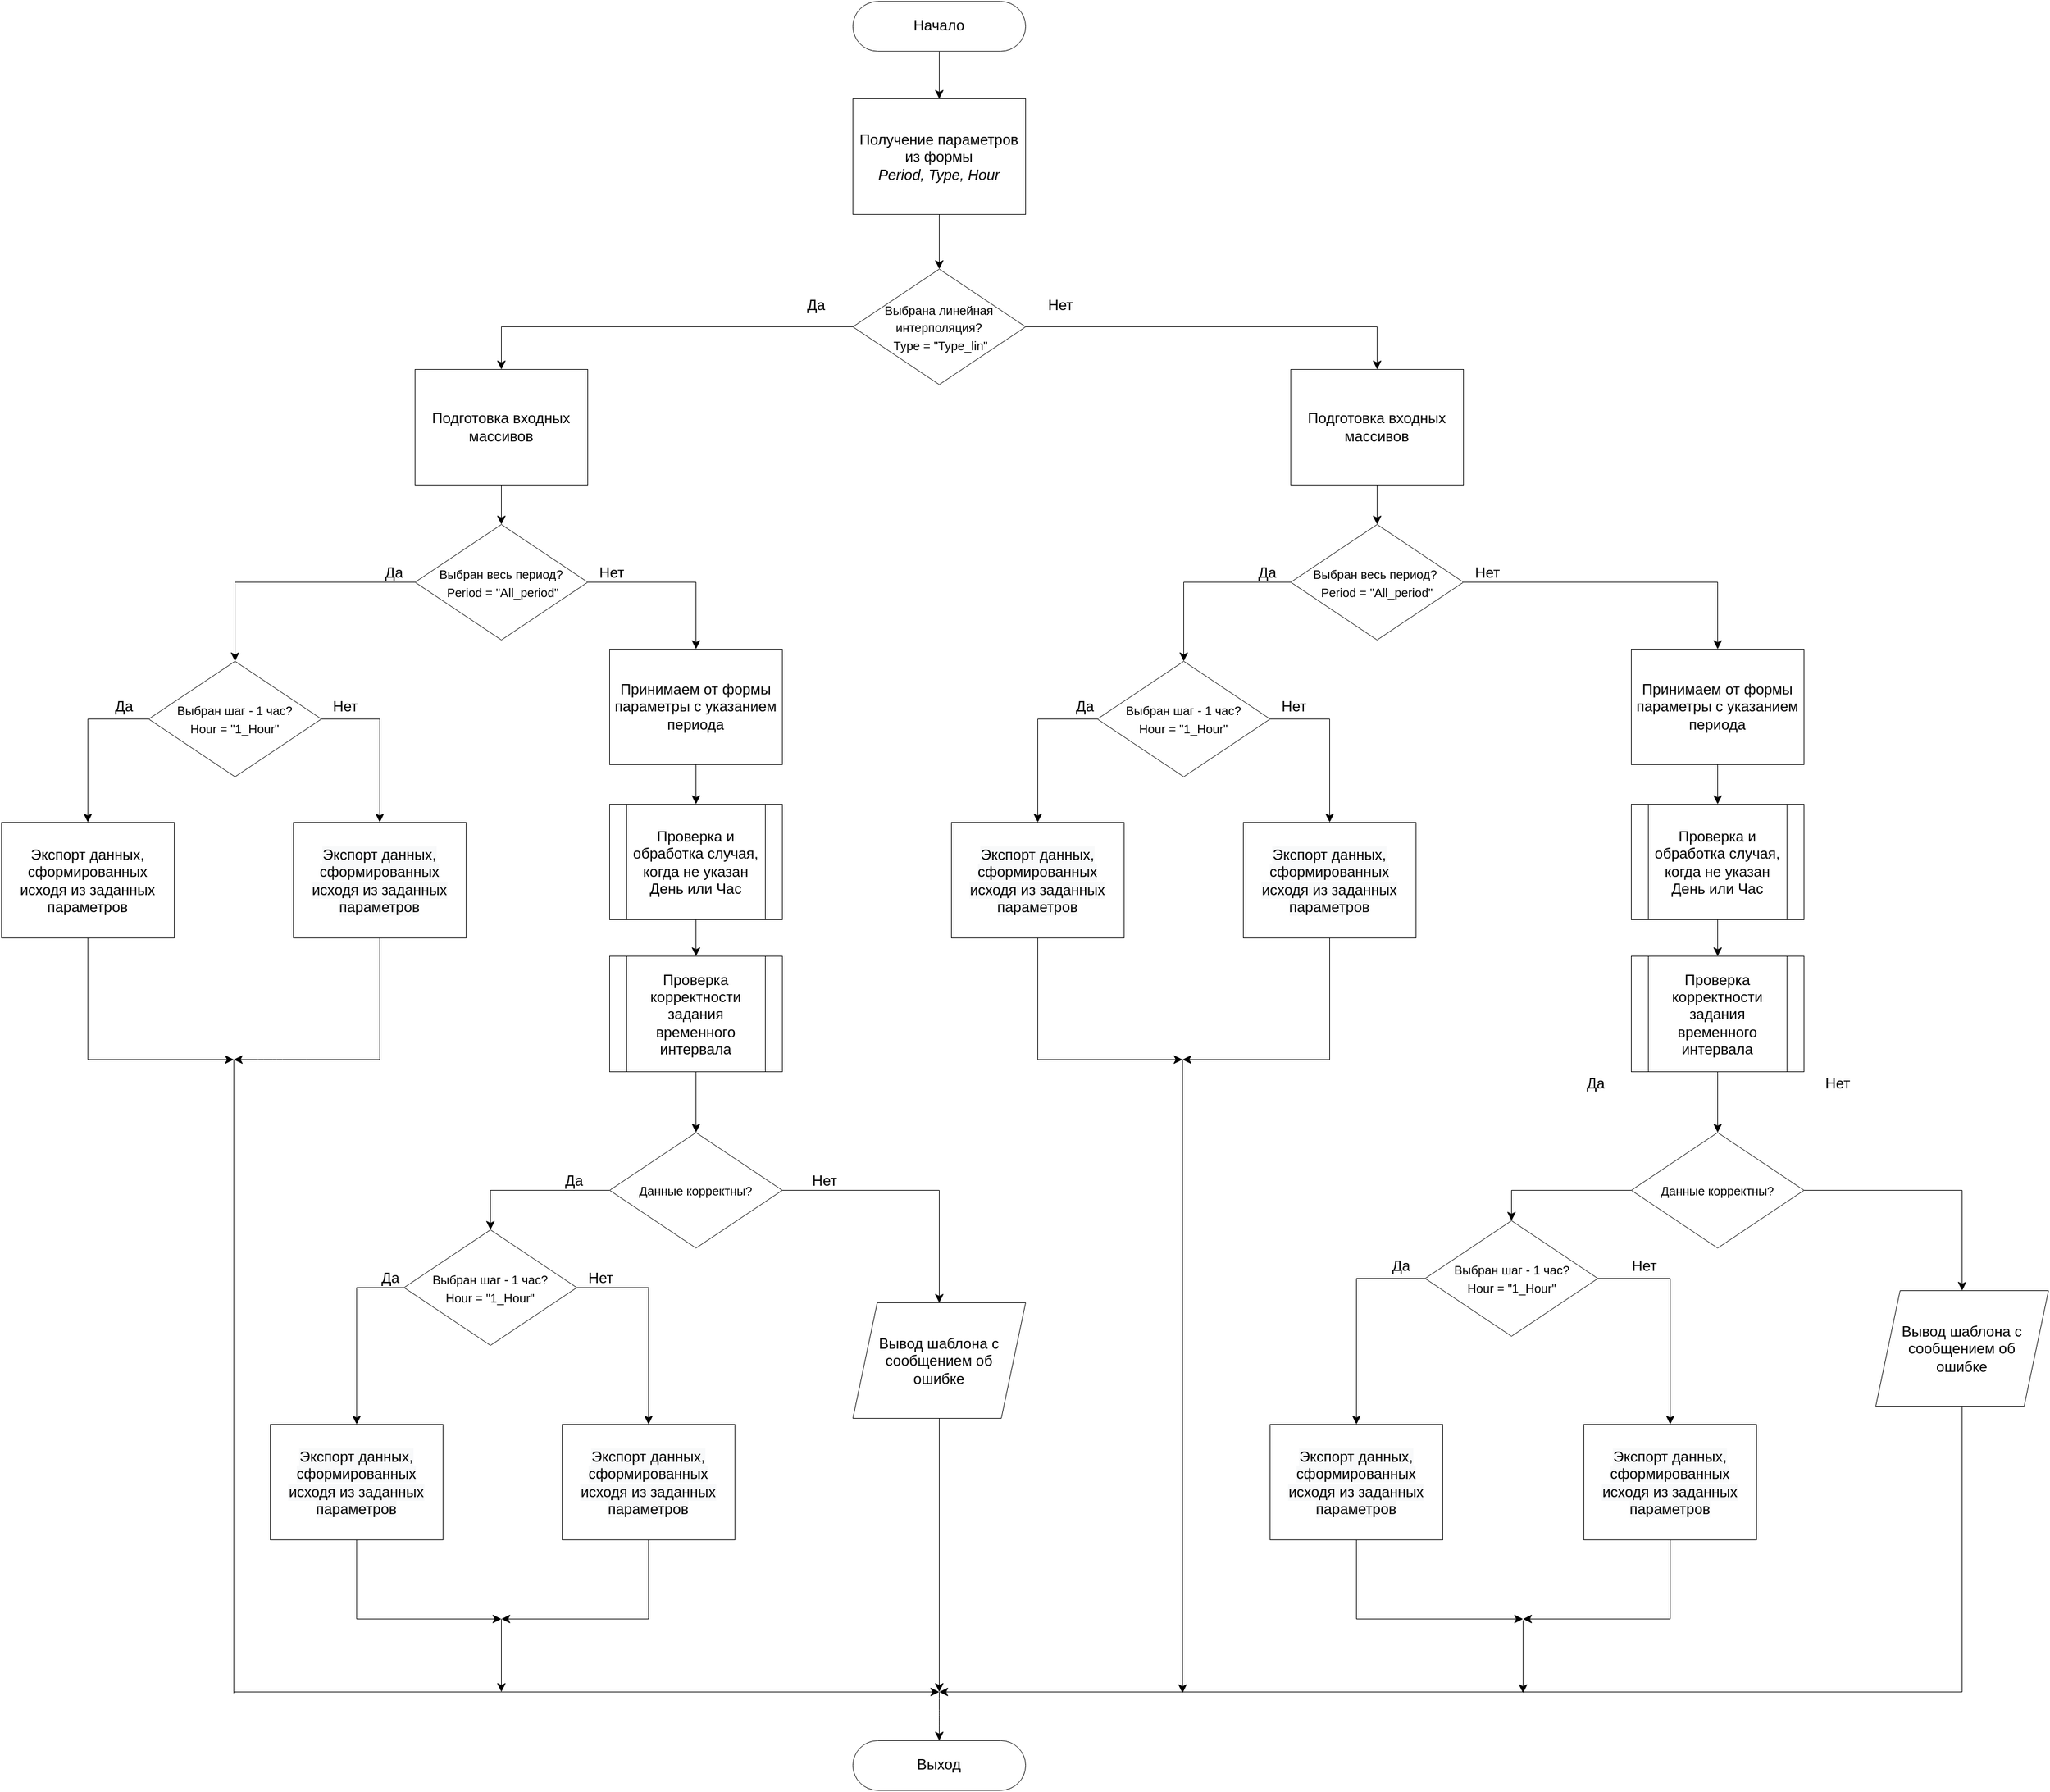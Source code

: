 <mxfile version="14.7.10" type="github">
  <diagram id="c0nvDh5sYAMC8LaI1VMU" name="Page-1">
    <mxGraphModel dx="1865" dy="1716" grid="1" gridSize="10" guides="1" tooltips="1" connect="1" arrows="1" fold="1" page="1" pageScale="1" pageWidth="827" pageHeight="1169" math="0" shadow="0">
      <root>
        <mxCell id="0" />
        <mxCell id="1" parent="0" />
        <mxCell id="OlVB1A8E8Q_b--ozMuMu-2" value="Начало" style="rounded=1;whiteSpace=wrap;html=1;arcSize=50;strokeWidth=0.5;" parent="1" vertex="1">
          <mxGeometry x="349" y="-80" width="142" height="40.87" as="geometry" />
        </mxCell>
        <mxCell id="OlVB1A8E8Q_b--ozMuMu-3" value="Получение параметров из формы&lt;br&gt;&lt;i&gt;Period, Type, Hour&lt;/i&gt;" style="rounded=0;whiteSpace=wrap;html=1;strokeWidth=0.5;" parent="1" vertex="1">
          <mxGeometry x="349" width="142" height="95" as="geometry" />
        </mxCell>
        <mxCell id="P7hi3-GjARlAsn2LffGV-1" style="edgeStyle=orthogonalEdgeStyle;rounded=0;orthogonalLoop=1;jettySize=auto;html=1;exitX=0;exitY=0.5;exitDx=0;exitDy=0;entryX=0.5;entryY=0;entryDx=0;entryDy=0;strokeWidth=0.5;" parent="1" source="OlVB1A8E8Q_b--ozMuMu-4" target="OlVB1A8E8Q_b--ozMuMu-127" edge="1">
          <mxGeometry relative="1" as="geometry" />
        </mxCell>
        <mxCell id="P7hi3-GjARlAsn2LffGV-2" style="edgeStyle=orthogonalEdgeStyle;rounded=0;orthogonalLoop=1;jettySize=auto;html=1;exitX=1;exitY=0.5;exitDx=0;exitDy=0;entryX=0.5;entryY=0;entryDx=0;entryDy=0;strokeWidth=0.5;" parent="1" source="OlVB1A8E8Q_b--ozMuMu-4" target="OlVB1A8E8Q_b--ozMuMu-126" edge="1">
          <mxGeometry relative="1" as="geometry" />
        </mxCell>
        <mxCell id="OlVB1A8E8Q_b--ozMuMu-4" value="&lt;font style=&quot;font-size: 10px&quot;&gt;Выбрана линейная &lt;br&gt;интерполяция?&lt;br&gt;&amp;nbsp;Type = &quot;Type_lin&quot;&lt;/font&gt;" style="rhombus;whiteSpace=wrap;html=1;strokeWidth=0.5;" parent="1" vertex="1">
          <mxGeometry x="349" y="140" width="142" height="95" as="geometry" />
        </mxCell>
        <mxCell id="P7hi3-GjARlAsn2LffGV-10" style="edgeStyle=orthogonalEdgeStyle;rounded=0;orthogonalLoop=1;jettySize=auto;html=1;exitX=0;exitY=0.5;exitDx=0;exitDy=0;entryX=0.5;entryY=0;entryDx=0;entryDy=0;strokeWidth=0.5;" parent="1" source="OlVB1A8E8Q_b--ozMuMu-6" target="OlVB1A8E8Q_b--ozMuMu-9" edge="1">
          <mxGeometry relative="1" as="geometry" />
        </mxCell>
        <mxCell id="P7hi3-GjARlAsn2LffGV-11" style="edgeStyle=orthogonalEdgeStyle;rounded=0;orthogonalLoop=1;jettySize=auto;html=1;exitX=1;exitY=0.5;exitDx=0;exitDy=0;entryX=0.5;entryY=0;entryDx=0;entryDy=0;strokeWidth=0.5;" parent="1" source="OlVB1A8E8Q_b--ozMuMu-6" target="OlVB1A8E8Q_b--ozMuMu-84" edge="1">
          <mxGeometry relative="1" as="geometry" />
        </mxCell>
        <mxCell id="OlVB1A8E8Q_b--ozMuMu-6" value="&lt;font style=&quot;font-size: 10px&quot;&gt;Выбран весь период?&amp;nbsp;&lt;br&gt;Period = &quot;All_period&quot;&lt;/font&gt;" style="rhombus;whiteSpace=wrap;html=1;strokeWidth=0.5;" parent="1" vertex="1">
          <mxGeometry x="709" y="350" width="142" height="95" as="geometry" />
        </mxCell>
        <mxCell id="P7hi3-GjARlAsn2LffGV-3" style="edgeStyle=orthogonalEdgeStyle;rounded=0;orthogonalLoop=1;jettySize=auto;html=1;exitX=0;exitY=0.5;exitDx=0;exitDy=0;entryX=0.5;entryY=0;entryDx=0;entryDy=0;strokeWidth=0.5;" parent="1" source="OlVB1A8E8Q_b--ozMuMu-7" target="OlVB1A8E8Q_b--ozMuMu-8" edge="1">
          <mxGeometry relative="1" as="geometry" />
        </mxCell>
        <mxCell id="P7hi3-GjARlAsn2LffGV-4" style="edgeStyle=orthogonalEdgeStyle;rounded=0;orthogonalLoop=1;jettySize=auto;html=1;exitX=1;exitY=0.5;exitDx=0;exitDy=0;entryX=0.5;entryY=0;entryDx=0;entryDy=0;strokeWidth=0.5;" parent="1" source="OlVB1A8E8Q_b--ozMuMu-7" target="OlVB1A8E8Q_b--ozMuMu-82" edge="1">
          <mxGeometry relative="1" as="geometry" />
        </mxCell>
        <mxCell id="OlVB1A8E8Q_b--ozMuMu-7" value="&lt;font style=&quot;font-size: 10px&quot;&gt;Выбран весь период?&lt;br&gt;&amp;nbsp;Period = &quot;All_period&quot;&lt;/font&gt;" style="rhombus;whiteSpace=wrap;html=1;strokeWidth=0.5;" parent="1" vertex="1">
          <mxGeometry x="-11" y="350" width="142" height="95" as="geometry" />
        </mxCell>
        <mxCell id="P7hi3-GjARlAsn2LffGV-6" style="edgeStyle=orthogonalEdgeStyle;rounded=0;orthogonalLoop=1;jettySize=auto;html=1;exitX=0;exitY=0.5;exitDx=0;exitDy=0;entryX=0.5;entryY=0;entryDx=0;entryDy=0;strokeWidth=0.5;" parent="1" source="OlVB1A8E8Q_b--ozMuMu-8" target="OlVB1A8E8Q_b--ozMuMu-76" edge="1">
          <mxGeometry relative="1" as="geometry" />
        </mxCell>
        <mxCell id="P7hi3-GjARlAsn2LffGV-7" style="edgeStyle=orthogonalEdgeStyle;rounded=0;orthogonalLoop=1;jettySize=auto;html=1;exitX=1;exitY=0.5;exitDx=0;exitDy=0;entryX=0.5;entryY=0;entryDx=0;entryDy=0;strokeWidth=0.5;" parent="1" source="OlVB1A8E8Q_b--ozMuMu-8" target="OlVB1A8E8Q_b--ozMuMu-75" edge="1">
          <mxGeometry relative="1" as="geometry" />
        </mxCell>
        <mxCell id="OlVB1A8E8Q_b--ozMuMu-8" value="&lt;font style=&quot;font-size: 10px&quot;&gt;Выбран шаг - 1 час?&lt;br&gt;Hour = &quot;1_Hour&quot;&lt;/font&gt;" style="rhombus;whiteSpace=wrap;html=1;strokeWidth=0.5;" parent="1" vertex="1">
          <mxGeometry x="-230" y="462.5" width="142" height="95" as="geometry" />
        </mxCell>
        <mxCell id="P7hi3-GjARlAsn2LffGV-16" style="edgeStyle=orthogonalEdgeStyle;rounded=0;orthogonalLoop=1;jettySize=auto;html=1;exitX=0;exitY=0.5;exitDx=0;exitDy=0;entryX=0.5;entryY=0;entryDx=0;entryDy=0;strokeWidth=0.5;" parent="1" source="OlVB1A8E8Q_b--ozMuMu-9" target="OlVB1A8E8Q_b--ozMuMu-77" edge="1">
          <mxGeometry relative="1" as="geometry" />
        </mxCell>
        <mxCell id="P7hi3-GjARlAsn2LffGV-17" style="edgeStyle=orthogonalEdgeStyle;rounded=0;orthogonalLoop=1;jettySize=auto;html=1;exitX=1;exitY=0.5;exitDx=0;exitDy=0;entryX=0.5;entryY=0;entryDx=0;entryDy=0;strokeWidth=0.5;" parent="1" source="OlVB1A8E8Q_b--ozMuMu-9" target="OlVB1A8E8Q_b--ozMuMu-80" edge="1">
          <mxGeometry relative="1" as="geometry" />
        </mxCell>
        <mxCell id="OlVB1A8E8Q_b--ozMuMu-9" value="&lt;font style=&quot;font-size: 10px&quot;&gt;Выбран шаг - 1 час?&lt;br&gt;Hour = &quot;1_Hour&quot;&lt;/font&gt;" style="rhombus;whiteSpace=wrap;html=1;strokeWidth=0.5;" parent="1" vertex="1">
          <mxGeometry x="550" y="462.5" width="142" height="95" as="geometry" />
        </mxCell>
        <mxCell id="P7hi3-GjARlAsn2LffGV-33" style="edgeStyle=orthogonalEdgeStyle;rounded=0;orthogonalLoop=1;jettySize=auto;html=1;exitX=0;exitY=0.5;exitDx=0;exitDy=0;entryX=0.5;entryY=0;entryDx=0;entryDy=0;strokeWidth=0.5;" parent="1" source="OlVB1A8E8Q_b--ozMuMu-10" target="OlVB1A8E8Q_b--ozMuMu-79" edge="1">
          <mxGeometry relative="1" as="geometry" />
        </mxCell>
        <mxCell id="P7hi3-GjARlAsn2LffGV-34" style="edgeStyle=orthogonalEdgeStyle;rounded=0;orthogonalLoop=1;jettySize=auto;html=1;exitX=1;exitY=0.5;exitDx=0;exitDy=0;entryX=0.5;entryY=0;entryDx=0;entryDy=0;strokeWidth=0.5;" parent="1" source="OlVB1A8E8Q_b--ozMuMu-10" target="OlVB1A8E8Q_b--ozMuMu-81" edge="1">
          <mxGeometry relative="1" as="geometry" />
        </mxCell>
        <mxCell id="OlVB1A8E8Q_b--ozMuMu-10" value="&lt;font style=&quot;font-size: 10px&quot;&gt;Выбран шаг - 1 час?&lt;br&gt;Hour = &quot;1_Hour&quot;&lt;/font&gt;" style="rhombus;whiteSpace=wrap;html=1;strokeWidth=0.5;" parent="1" vertex="1">
          <mxGeometry x="819.5" y="922.5" width="142" height="95" as="geometry" />
        </mxCell>
        <mxCell id="P7hi3-GjARlAsn2LffGV-31" style="edgeStyle=orthogonalEdgeStyle;rounded=0;orthogonalLoop=1;jettySize=auto;html=1;exitX=1;exitY=0.5;exitDx=0;exitDy=0;entryX=0.5;entryY=0;entryDx=0;entryDy=0;strokeWidth=0.5;" parent="1" source="OlVB1A8E8Q_b--ozMuMu-11" target="OlVB1A8E8Q_b--ozMuMu-78" edge="1">
          <mxGeometry relative="1" as="geometry" />
        </mxCell>
        <mxCell id="OlVB1A8E8Q_b--ozMuMu-11" value="&lt;font style=&quot;font-size: 10px&quot;&gt;Выбран шаг - 1 час?&lt;br&gt;Hour = &quot;1_Hour&quot;&lt;/font&gt;" style="rhombus;whiteSpace=wrap;html=1;strokeWidth=0.5;" parent="1" vertex="1">
          <mxGeometry x="-20" y="930" width="142" height="95" as="geometry" />
        </mxCell>
        <mxCell id="OlVB1A8E8Q_b--ozMuMu-32" value="" style="endArrow=classic;html=1;exitX=0.5;exitY=1;exitDx=0;exitDy=0;entryX=0.5;entryY=0;entryDx=0;entryDy=0;strokeWidth=0.5;" parent="1" source="OlVB1A8E8Q_b--ozMuMu-2" target="OlVB1A8E8Q_b--ozMuMu-3" edge="1">
          <mxGeometry width="50" height="50" relative="1" as="geometry">
            <mxPoint x="480" y="190" as="sourcePoint" />
            <mxPoint x="530" y="140" as="targetPoint" />
          </mxGeometry>
        </mxCell>
        <mxCell id="OlVB1A8E8Q_b--ozMuMu-33" value="" style="endArrow=classic;html=1;entryX=0.5;entryY=0;entryDx=0;entryDy=0;exitX=0.5;exitY=1;exitDx=0;exitDy=0;strokeWidth=0.5;" parent="1" source="OlVB1A8E8Q_b--ozMuMu-3" target="OlVB1A8E8Q_b--ozMuMu-4" edge="1">
          <mxGeometry width="50" height="50" relative="1" as="geometry">
            <mxPoint x="420" y="140" as="sourcePoint" />
            <mxPoint x="530" y="140" as="targetPoint" />
          </mxGeometry>
        </mxCell>
        <mxCell id="OlVB1A8E8Q_b--ozMuMu-35" value="Да&lt;span style=&quot;color: rgba(0 , 0 , 0 , 0) ; font-family: monospace ; font-size: 0px&quot;&gt;%3CmxGraphModel%3E%3Croot%3E%3CmxCell%20id%3D%220%22%2F%3E%3CmxCell%20id%3D%221%22%20parent%3D%220%22%2F%3E%3CmxCell%20id%3D%222%22%20value%3D%22%22%20style%3D%22endArrow%3Dclassic%3Bhtml%3D1%3BentryX%3D0.5%3BentryY%3D0%3BentryDx%3D0%3BentryDy%3D0%3B%22%20edge%3D%221%22%20parent%3D%221%22%3E%3CmxGeometry%20width%3D%2250%22%20height%3D%2250%22%20relative%3D%221%22%20as%3D%22geometry%22%3E%3CmxPoint%20x%3D%22-40%22%20y%3D%22280%22%20as%3D%22sourcePoint%22%2F%3E%3CmxPoint%20x%3D%22-40%22%20y%3D%22360%22%20as%3D%22targetPoint%22%2F%3E%3C%2FmxGeometry%3E%3C%2FmxCell%3E%3C%2Froot%3E%3C%2FmxGraphModel%3E&lt;/span&gt;&lt;span style=&quot;color: rgba(0 , 0 , 0 , 0) ; font-family: monospace ; font-size: 0px&quot;&gt;%3CmxGraphModel%3E%3Croot%3E%3CmxCell%20id%3D%220%22%2F%3E%3CmxCell%20id%3D%221%22%20parent%3D%220%22%2F%3E%3CmxCell%20id%3D%222%22%20value%3D%22%22%20style%3D%22endArrow%3Dclassic%3Bhtml%3D1%3BentryX%3D0.5%3BentryY%3D0%3BentryDx%3D0%3BentryDy%3D0%3B%22%20edge%3D%221%22%20parent%3D%221%22%3E%3CmxGeometry%20width%3D%2250%22%20height%3D%2250%22%20relative%3D%221%22%20as%3D%22geometry%22%3E%3CmxPoint%20x%3D%22-40%22%20y%3D%22280%22%20as%3D%22sourcePoint%22%2F%3E%3CmxPoint%20x%3D%22-40%22%20y%3D%22360%22%20as%3D%22targetPoint%22%2F%3E%3C%2FmxGeometry%3E%3C%2FmxCell%3E%3C%2Froot%3E%3C%2FmxGraphModel%3E&lt;/span&gt;" style="text;html=1;strokeColor=none;fillColor=none;align=center;verticalAlign=middle;whiteSpace=wrap;rounded=0;strokeWidth=0.5;" parent="1" vertex="1">
          <mxGeometry x="299" y="160" width="40" height="20" as="geometry" />
        </mxCell>
        <mxCell id="OlVB1A8E8Q_b--ozMuMu-36" value="Да&lt;span style=&quot;color: rgba(0 , 0 , 0 , 0) ; font-family: monospace ; font-size: 0px&quot;&gt;%3CmxGraphModel%3E%3Croot%3E%3CmxCell%20id%3D%220%22%2F%3E%3CmxCell%20id%3D%221%22%20parent%3D%220%22%2F%3E%3CmxCell%20id%3D%222%22%20value%3D%22%22%20style%3D%22endArrow%3Dclassic%3Bhtml%3D1%3BentryX%3D0.5%3BentryY%3D0%3BentryDx%3D0%3BentryDy%3D0%3B%22%20edge%3D%221%22%20parent%3D%221%22%3E%3CmxGeometry%20width%3D%2250%22%20height%3D%2250%22%20relative%3D%221%22%20as%3D%22geometry%22%3E%3CmxPoint%20x%3D%22-40%22%20y%3D%22280%22%20as%3D%22sourcePoint%22%2F%3E%3CmxPoint%20x%3D%22-40%22%20y%3D%22360%22%20as%3D%22targetPoint%22%2F%3E%3C%2FmxGeometry%3E%3C%2FmxCell%3E%3C%2Froot%3E%3C%2FmxGraphModel%3E&lt;/span&gt;&lt;span style=&quot;color: rgba(0 , 0 , 0 , 0) ; font-family: monospace ; font-size: 0px&quot;&gt;%3CmxGraphModel%3E%3Croot%3E%3CmxCell%20id%3D%220%22%2F%3E%3CmxCell%20id%3D%221%22%20parent%3D%220%22%2F%3E%3CmxCell%20id%3D%222%22%20value%3D%22%22%20style%3D%22endArrow%3Dclassic%3Bhtml%3D1%3BentryX%3D0.5%3BentryY%3D0%3BentryDx%3D0%3BentryDy%3D0%3B%22%20edge%3D%221%22%20parent%3D%221%22%3E%3CmxGeometry%20width%3D%2250%22%20height%3D%2250%22%20relative%3D%221%22%20as%3D%22geometry%22%3E%3CmxPoint%20x%3D%22-40%22%20y%3D%22280%22%20as%3D%22sourcePoint%22%2F%3E%3CmxPoint%20x%3D%22-40%22%20y%3D%22360%22%20as%3D%22targetPoint%22%2F%3E%3C%2FmxGeometry%3E%3C%2FmxCell%3E%3C%2Froot%3E%3C%2FmxGraphModel%3E&lt;/span&gt;" style="text;html=1;strokeColor=none;fillColor=none;align=center;verticalAlign=middle;whiteSpace=wrap;rounded=0;strokeWidth=0.5;" parent="1" vertex="1">
          <mxGeometry x="-270" y="490" width="40" height="20" as="geometry" />
        </mxCell>
        <mxCell id="OlVB1A8E8Q_b--ozMuMu-37" value="Да&lt;span style=&quot;color: rgba(0 , 0 , 0 , 0) ; font-family: monospace ; font-size: 0px&quot;&gt;%3CmxGraphModel%3E%3Croot%3E%3CmxCell%20id%3D%220%22%2F%3E%3CmxCell%20id%3D%221%22%20parent%3D%220%22%2F%3E%3CmxCell%20id%3D%222%22%20value%3D%22%22%20style%3D%22endArrow%3Dclassic%3Bhtml%3D1%3BentryX%3D0.5%3BentryY%3D0%3BentryDx%3D0%3BentryDy%3D0%3B%22%20edge%3D%221%22%20parent%3D%221%22%3E%3CmxGeometry%20width%3D%2250%22%20height%3D%2250%22%20relative%3D%221%22%20as%3D%22geometry%22%3E%3CmxPoint%20x%3D%22-40%22%20y%3D%22280%22%20as%3D%22sourcePoint%22%2F%3E%3CmxPoint%20x%3D%22-40%22%20y%3D%22360%22%20as%3D%22targetPoint%22%2F%3E%3C%2FmxGeometry%3E%3C%2FmxCell%3E%3C%2Froot%3E%3C%2FmxGraphModel%3E&lt;/span&gt;&lt;span style=&quot;color: rgba(0 , 0 , 0 , 0) ; font-family: monospace ; font-size: 0px&quot;&gt;%3CmxGraphModel%3E%3Croot%3E%3CmxCell%20id%3D%220%22%2F%3E%3CmxCell%20id%3D%221%22%20parent%3D%220%22%2F%3E%3CmxCell%20id%3D%222%22%20value%3D%22%22%20style%3D%22endArrow%3Dclassic%3Bhtml%3D1%3BentryX%3D0.5%3BentryY%3D0%3BentryDx%3D0%3BentryDy%3D0%3B%22%20edge%3D%221%22%20parent%3D%221%22%3E%3CmxGeometry%20width%3D%2250%22%20height%3D%2250%22%20relative%3D%221%22%20as%3D%22geometry%22%3E%3CmxPoint%20x%3D%22-40%22%20y%3D%22280%22%20as%3D%22sourcePoint%22%2F%3E%3CmxPoint%20x%3D%22-40%22%20y%3D%22360%22%20as%3D%22targetPoint%22%2F%3E%3C%2FmxGeometry%3E%3C%2FmxCell%3E%3C%2Froot%3E%3C%2FmxGraphModel%3E&lt;/span&gt;" style="text;html=1;strokeColor=none;fillColor=none;align=center;verticalAlign=middle;whiteSpace=wrap;rounded=0;strokeWidth=0.5;" parent="1" vertex="1">
          <mxGeometry x="-48" y="380" width="40" height="20" as="geometry" />
        </mxCell>
        <mxCell id="OlVB1A8E8Q_b--ozMuMu-38" value="Нет" style="text;html=1;strokeColor=none;fillColor=none;align=center;verticalAlign=middle;whiteSpace=wrap;rounded=0;strokeWidth=0.5;" parent="1" vertex="1">
          <mxGeometry x="979.5" y="950" width="40" height="20" as="geometry" />
        </mxCell>
        <mxCell id="OlVB1A8E8Q_b--ozMuMu-39" value="Нет" style="text;html=1;strokeColor=none;fillColor=none;align=center;verticalAlign=middle;whiteSpace=wrap;rounded=0;strokeWidth=0.5;" parent="1" vertex="1">
          <mxGeometry x="851" y="380" width="40" height="20" as="geometry" />
        </mxCell>
        <mxCell id="OlVB1A8E8Q_b--ozMuMu-40" value="Нет" style="text;html=1;strokeColor=none;fillColor=none;align=center;verticalAlign=middle;whiteSpace=wrap;rounded=0;strokeWidth=0.5;" parent="1" vertex="1">
          <mxGeometry x="500" y="160" width="40" height="20" as="geometry" />
        </mxCell>
        <mxCell id="OlVB1A8E8Q_b--ozMuMu-41" value="Да&lt;span style=&quot;color: rgba(0 , 0 , 0 , 0) ; font-family: monospace ; font-size: 0px&quot;&gt;%3CmxGraphModel%3E%3Croot%3E%3CmxCell%20id%3D%220%22%2F%3E%3CmxCell%20id%3D%221%22%20parent%3D%220%22%2F%3E%3CmxCell%20id%3D%222%22%20value%3D%22%22%20style%3D%22endArrow%3Dclassic%3Bhtml%3D1%3BentryX%3D0.5%3BentryY%3D0%3BentryDx%3D0%3BentryDy%3D0%3B%22%20edge%3D%221%22%20parent%3D%221%22%3E%3CmxGeometry%20width%3D%2250%22%20height%3D%2250%22%20relative%3D%221%22%20as%3D%22geometry%22%3E%3CmxPoint%20x%3D%22-40%22%20y%3D%22280%22%20as%3D%22sourcePoint%22%2F%3E%3CmxPoint%20x%3D%22-40%22%20y%3D%22360%22%20as%3D%22targetPoint%22%2F%3E%3C%2FmxGeometry%3E%3C%2FmxCell%3E%3C%2Froot%3E%3C%2FmxGraphModel%3E&lt;/span&gt;&lt;span style=&quot;color: rgba(0 , 0 , 0 , 0) ; font-family: monospace ; font-size: 0px&quot;&gt;%3CmxGraphModel%3E%3Croot%3E%3CmxCell%20id%3D%220%22%2F%3E%3CmxCell%20id%3D%221%22%20parent%3D%220%22%2F%3E%3CmxCell%20id%3D%222%22%20value%3D%22%22%20style%3D%22endArrow%3Dclassic%3Bhtml%3D1%3BentryX%3D0.5%3BentryY%3D0%3BentryDx%3D0%3BentryDy%3D0%3B%22%20edge%3D%221%22%20parent%3D%221%22%3E%3CmxGeometry%20width%3D%2250%22%20height%3D%2250%22%20relative%3D%221%22%20as%3D%22geometry%22%3E%3CmxPoint%20x%3D%22-40%22%20y%3D%22280%22%20as%3D%22sourcePoint%22%2F%3E%3CmxPoint%20x%3D%22-40%22%20y%3D%22360%22%20as%3D%22targetPoint%22%2F%3E%3C%2FmxGeometry%3E%3C%2FmxCell%3E%3C%2Froot%3E%3C%2FmxGraphModel%3E&lt;/span&gt;" style="text;html=1;strokeColor=none;fillColor=none;align=center;verticalAlign=middle;whiteSpace=wrap;rounded=0;strokeWidth=0.5;" parent="1" vertex="1">
          <mxGeometry x="520" y="490" width="40" height="20" as="geometry" />
        </mxCell>
        <mxCell id="P7hi3-GjARlAsn2LffGV-30" style="edgeStyle=orthogonalEdgeStyle;rounded=0;orthogonalLoop=1;jettySize=auto;html=1;exitX=0;exitY=0.5;exitDx=0;exitDy=0;entryX=0.5;entryY=0;entryDx=0;entryDy=0;strokeWidth=0.5;" parent="1" source="OlVB1A8E8Q_b--ozMuMu-11" target="OlVB1A8E8Q_b--ozMuMu-74" edge="1">
          <mxGeometry relative="1" as="geometry">
            <Array as="points">
              <mxPoint x="-59" y="977" />
            </Array>
          </mxGeometry>
        </mxCell>
        <mxCell id="OlVB1A8E8Q_b--ozMuMu-42" value="Да&lt;span style=&quot;color: rgba(0 , 0 , 0 , 0) ; font-family: monospace ; font-size: 0px&quot;&gt;%3CmxGraphModel%3E%3Croot%3E%3CmxCell%20id%3D%220%22%2F%3E%3CmxCell%20id%3D%221%22%20parent%3D%220%22%2F%3E%3CmxCell%20id%3D%222%22%20value%3D%22%22%20style%3D%22endArrow%3Dclassic%3Bhtml%3D1%3BentryX%3D0.5%3BentryY%3D0%3BentryDx%3D0%3BentryDy%3D0%3B%22%20edge%3D%221%22%20parent%3D%221%22%3E%3CmxGeometry%20width%3D%2250%22%20height%3D%2250%22%20relative%3D%221%22%20as%3D%22geometry%22%3E%3CmxPoint%20x%3D%22-40%22%20y%3D%22280%22%20as%3D%22sourcePoint%22%2F%3E%3CmxPoint%20x%3D%22-40%22%20y%3D%22360%22%20as%3D%22targetPoint%22%2F%3E%3C%2FmxGeometry%3E%3C%2FmxCell%3E%3C%2Froot%3E%3C%2FmxGraphModel%3E&lt;/span&gt;&lt;span style=&quot;color: rgba(0 , 0 , 0 , 0) ; font-family: monospace ; font-size: 0px&quot;&gt;%3CmxGraphModel%3E%3Croot%3E%3CmxCell%20id%3D%220%22%2F%3E%3CmxCell%20id%3D%221%22%20parent%3D%220%22%2F%3E%3CmxCell%20id%3D%222%22%20value%3D%22%22%20style%3D%22endArrow%3Dclassic%3Bhtml%3D1%3BentryX%3D0.5%3BentryY%3D0%3BentryDx%3D0%3BentryDy%3D0%3B%22%20edge%3D%221%22%20parent%3D%221%22%3E%3CmxGeometry%20width%3D%2250%22%20height%3D%2250%22%20relative%3D%221%22%20as%3D%22geometry%22%3E%3CmxPoint%20x%3D%22-40%22%20y%3D%22280%22%20as%3D%22sourcePoint%22%2F%3E%3CmxPoint%20x%3D%22-40%22%20y%3D%22360%22%20as%3D%22targetPoint%22%2F%3E%3C%2FmxGeometry%3E%3C%2FmxCell%3E%3C%2Froot%3E%3C%2FmxGraphModel%3E&lt;/span&gt;" style="text;html=1;strokeColor=none;fillColor=none;align=center;verticalAlign=middle;whiteSpace=wrap;rounded=0;strokeWidth=0.5;" parent="1" vertex="1">
          <mxGeometry x="-51" y="960" width="40" height="20" as="geometry" />
        </mxCell>
        <mxCell id="OlVB1A8E8Q_b--ozMuMu-43" value="Нет" style="text;html=1;strokeColor=none;fillColor=none;align=center;verticalAlign=middle;whiteSpace=wrap;rounded=0;strokeWidth=0.5;" parent="1" vertex="1">
          <mxGeometry x="122" y="960" width="40" height="20" as="geometry" />
        </mxCell>
        <mxCell id="OlVB1A8E8Q_b--ozMuMu-44" value="Нет" style="text;html=1;strokeColor=none;fillColor=none;align=center;verticalAlign=middle;whiteSpace=wrap;rounded=0;strokeWidth=0.5;" parent="1" vertex="1">
          <mxGeometry x="131" y="380" width="40" height="20" as="geometry" />
        </mxCell>
        <mxCell id="OlVB1A8E8Q_b--ozMuMu-45" value="Да&lt;span style=&quot;color: rgba(0 , 0 , 0 , 0) ; font-family: monospace ; font-size: 0px&quot;&gt;%3CmxGraphModel%3E%3Croot%3E%3CmxCell%20id%3D%220%22%2F%3E%3CmxCell%20id%3D%221%22%20parent%3D%220%22%2F%3E%3CmxCell%20id%3D%222%22%20value%3D%22%22%20style%3D%22endArrow%3Dclassic%3Bhtml%3D1%3BentryX%3D0.5%3BentryY%3D0%3BentryDx%3D0%3BentryDy%3D0%3B%22%20edge%3D%221%22%20parent%3D%221%22%3E%3CmxGeometry%20width%3D%2250%22%20height%3D%2250%22%20relative%3D%221%22%20as%3D%22geometry%22%3E%3CmxPoint%20x%3D%22-40%22%20y%3D%22280%22%20as%3D%22sourcePoint%22%2F%3E%3CmxPoint%20x%3D%22-40%22%20y%3D%22360%22%20as%3D%22targetPoint%22%2F%3E%3C%2FmxGeometry%3E%3C%2FmxCell%3E%3C%2Froot%3E%3C%2FmxGraphModel%3E&lt;/span&gt;&lt;span style=&quot;color: rgba(0 , 0 , 0 , 0) ; font-family: monospace ; font-size: 0px&quot;&gt;%3CmxGraphModel%3E%3Croot%3E%3CmxCell%20id%3D%220%22%2F%3E%3CmxCell%20id%3D%221%22%20parent%3D%220%22%2F%3E%3CmxCell%20id%3D%222%22%20value%3D%22%22%20style%3D%22endArrow%3Dclassic%3Bhtml%3D1%3BentryX%3D0.5%3BentryY%3D0%3BentryDx%3D0%3BentryDy%3D0%3B%22%20edge%3D%221%22%20parent%3D%221%22%3E%3CmxGeometry%20width%3D%2250%22%20height%3D%2250%22%20relative%3D%221%22%20as%3D%22geometry%22%3E%3CmxPoint%20x%3D%22-40%22%20y%3D%22280%22%20as%3D%22sourcePoint%22%2F%3E%3CmxPoint%20x%3D%22-40%22%20y%3D%22360%22%20as%3D%22targetPoint%22%2F%3E%3C%2FmxGeometry%3E%3C%2FmxCell%3E%3C%2Froot%3E%3C%2FmxGraphModel%3E&lt;/span&gt;" style="text;html=1;strokeColor=none;fillColor=none;align=center;verticalAlign=middle;whiteSpace=wrap;rounded=0;strokeWidth=0.5;" parent="1" vertex="1">
          <mxGeometry x="670" y="380" width="40" height="20" as="geometry" />
        </mxCell>
        <mxCell id="OlVB1A8E8Q_b--ozMuMu-46" value="Да&lt;span style=&quot;color: rgba(0 , 0 , 0 , 0) ; font-family: monospace ; font-size: 0px&quot;&gt;%3CmxGraphModel%3E%3Croot%3E%3CmxCell%20id%3D%220%22%2F%3E%3CmxCell%20id%3D%221%22%20parent%3D%220%22%2F%3E%3CmxCell%20id%3D%222%22%20value%3D%22%22%20style%3D%22endArrow%3Dclassic%3Bhtml%3D1%3BentryX%3D0.5%3BentryY%3D0%3BentryDx%3D0%3BentryDy%3D0%3B%22%20edge%3D%221%22%20parent%3D%221%22%3E%3CmxGeometry%20width%3D%2250%22%20height%3D%2250%22%20relative%3D%221%22%20as%3D%22geometry%22%3E%3CmxPoint%20x%3D%22-40%22%20y%3D%22280%22%20as%3D%22sourcePoint%22%2F%3E%3CmxPoint%20x%3D%22-40%22%20y%3D%22360%22%20as%3D%22targetPoint%22%2F%3E%3C%2FmxGeometry%3E%3C%2FmxCell%3E%3C%2Froot%3E%3C%2FmxGraphModel%3E&lt;/span&gt;&lt;span style=&quot;color: rgba(0 , 0 , 0 , 0) ; font-family: monospace ; font-size: 0px&quot;&gt;%3CmxGraphModel%3E%3Croot%3E%3CmxCell%20id%3D%220%22%2F%3E%3CmxCell%20id%3D%221%22%20parent%3D%220%22%2F%3E%3CmxCell%20id%3D%222%22%20value%3D%22%22%20style%3D%22endArrow%3Dclassic%3Bhtml%3D1%3BentryX%3D0.5%3BentryY%3D0%3BentryDx%3D0%3BentryDy%3D0%3B%22%20edge%3D%221%22%20parent%3D%221%22%3E%3CmxGeometry%20width%3D%2250%22%20height%3D%2250%22%20relative%3D%221%22%20as%3D%22geometry%22%3E%3CmxPoint%20x%3D%22-40%22%20y%3D%22280%22%20as%3D%22sourcePoint%22%2F%3E%3CmxPoint%20x%3D%22-40%22%20y%3D%22360%22%20as%3D%22targetPoint%22%2F%3E%3C%2FmxGeometry%3E%3C%2FmxCell%3E%3C%2Froot%3E%3C%2FmxGraphModel%3E&lt;/span&gt;" style="text;html=1;strokeColor=none;fillColor=none;align=center;verticalAlign=middle;whiteSpace=wrap;rounded=0;strokeWidth=0.5;" parent="1" vertex="1">
          <mxGeometry x="779.5" y="950" width="40" height="20" as="geometry" />
        </mxCell>
        <mxCell id="OlVB1A8E8Q_b--ozMuMu-47" value="Нет" style="text;html=1;strokeColor=none;fillColor=none;align=center;verticalAlign=middle;whiteSpace=wrap;rounded=0;strokeWidth=0.5;" parent="1" vertex="1">
          <mxGeometry x="-88" y="490" width="40" height="20" as="geometry" />
        </mxCell>
        <mxCell id="OlVB1A8E8Q_b--ozMuMu-48" value="Нет" style="text;html=1;strokeColor=none;fillColor=none;align=center;verticalAlign=middle;whiteSpace=wrap;rounded=0;strokeWidth=0.5;" parent="1" vertex="1">
          <mxGeometry x="692" y="490" width="40" height="20" as="geometry" />
        </mxCell>
        <mxCell id="OlVB1A8E8Q_b--ozMuMu-73" value="" style="rounded=0;whiteSpace=wrap;html=1;strokeWidth=0.5;" parent="1" vertex="1">
          <mxGeometry x="-340" y="630" width="120" height="60" as="geometry" />
        </mxCell>
        <mxCell id="P7hi3-GjARlAsn2LffGV-23" style="edgeStyle=orthogonalEdgeStyle;rounded=0;orthogonalLoop=1;jettySize=auto;html=1;exitX=0.5;exitY=1;exitDx=0;exitDy=0;strokeWidth=0.5;" parent="1" source="OlVB1A8E8Q_b--ozMuMu-74" edge="1">
          <mxGeometry relative="1" as="geometry">
            <mxPoint x="60" y="1250.0" as="targetPoint" />
            <Array as="points">
              <mxPoint x="-59" y="1250" />
            </Array>
          </mxGeometry>
        </mxCell>
        <mxCell id="OlVB1A8E8Q_b--ozMuMu-74" value="&#xa;&#xa;&lt;span style=&quot;color: rgb(0, 0, 0); font-family: helvetica; font-size: 12px; font-style: normal; font-weight: 400; letter-spacing: normal; text-align: center; text-indent: 0px; text-transform: none; word-spacing: 0px; background-color: rgb(248, 249, 250); display: inline; float: none;&quot;&gt;Экспорт данных, сформированных исходя из заданных параметров&lt;/span&gt;&#xa;&#xa;" style="rounded=0;whiteSpace=wrap;html=1;strokeWidth=0.5;" parent="1" vertex="1">
          <mxGeometry x="-130" y="1090" width="142" height="95" as="geometry" />
        </mxCell>
        <mxCell id="OlVB1A8E8Q_b--ozMuMu-75" value="&#xa;&#xa;&lt;span style=&quot;color: rgb(0, 0, 0); font-family: helvetica; font-size: 12px; font-style: normal; font-weight: 400; letter-spacing: normal; text-align: center; text-indent: 0px; text-transform: none; word-spacing: 0px; background-color: rgb(248, 249, 250); display: inline; float: none;&quot;&gt;Экспорт данных, сформированных исходя из заданных параметров&lt;/span&gt;&#xa;&#xa;" style="rounded=0;whiteSpace=wrap;html=1;strokeWidth=0.5;" parent="1" vertex="1">
          <mxGeometry x="-111" y="595" width="142" height="95" as="geometry" />
        </mxCell>
        <mxCell id="OlVB1A8E8Q_b--ozMuMu-76" value="Экспорт данных, сформированных исходя из заданных параметров" style="rounded=0;whiteSpace=wrap;html=1;strokeWidth=0.5;" parent="1" vertex="1">
          <mxGeometry x="-351" y="595" width="142" height="95" as="geometry" />
        </mxCell>
        <mxCell id="P7hi3-GjARlAsn2LffGV-22" style="edgeStyle=orthogonalEdgeStyle;rounded=0;orthogonalLoop=1;jettySize=auto;html=1;exitX=0.5;exitY=1;exitDx=0;exitDy=0;strokeWidth=0.5;" parent="1" source="OlVB1A8E8Q_b--ozMuMu-77" edge="1">
          <mxGeometry relative="1" as="geometry">
            <mxPoint x="620.0" y="790.0" as="targetPoint" />
            <Array as="points">
              <mxPoint x="501" y="790" />
            </Array>
          </mxGeometry>
        </mxCell>
        <mxCell id="OlVB1A8E8Q_b--ozMuMu-77" value="&#xa;&#xa;&lt;span style=&quot;color: rgb(0, 0, 0); font-family: helvetica; font-size: 12px; font-style: normal; font-weight: 400; letter-spacing: normal; text-align: center; text-indent: 0px; text-transform: none; word-spacing: 0px; background-color: rgb(248, 249, 250); display: inline; float: none;&quot;&gt;Экспорт данных, сформированных исходя из заданных параметров&lt;/span&gt;&#xa;&#xa;" style="rounded=0;whiteSpace=wrap;html=1;strokeWidth=0.5;" parent="1" vertex="1">
          <mxGeometry x="430" y="595" width="142" height="95" as="geometry" />
        </mxCell>
        <mxCell id="P7hi3-GjARlAsn2LffGV-24" style="edgeStyle=orthogonalEdgeStyle;rounded=0;orthogonalLoop=1;jettySize=auto;html=1;exitX=0.5;exitY=1;exitDx=0;exitDy=0;strokeWidth=0.5;" parent="1" source="OlVB1A8E8Q_b--ozMuMu-78" edge="1">
          <mxGeometry relative="1" as="geometry">
            <mxPoint x="60" y="1250.0" as="targetPoint" />
            <Array as="points">
              <mxPoint x="181" y="1250" />
            </Array>
          </mxGeometry>
        </mxCell>
        <mxCell id="OlVB1A8E8Q_b--ozMuMu-78" value="&#xa;&#xa;&lt;span style=&quot;color: rgb(0, 0, 0); font-family: helvetica; font-size: 12px; font-style: normal; font-weight: 400; letter-spacing: normal; text-align: center; text-indent: 0px; text-transform: none; word-spacing: 0px; background-color: rgb(248, 249, 250); display: inline; float: none;&quot;&gt;Экспорт данных, сформированных исходя из заданных параметров&lt;/span&gt;&#xa;&#xa;" style="rounded=0;whiteSpace=wrap;html=1;strokeWidth=0.5;" parent="1" vertex="1">
          <mxGeometry x="110" y="1090" width="142" height="95" as="geometry" />
        </mxCell>
        <mxCell id="P7hi3-GjARlAsn2LffGV-35" style="edgeStyle=orthogonalEdgeStyle;rounded=0;orthogonalLoop=1;jettySize=auto;html=1;exitX=0.5;exitY=1;exitDx=0;exitDy=0;strokeWidth=0.5;" parent="1" source="OlVB1A8E8Q_b--ozMuMu-79" edge="1">
          <mxGeometry relative="1" as="geometry">
            <mxPoint x="900.0" y="1250.0" as="targetPoint" />
            <Array as="points">
              <mxPoint x="763" y="1250" />
            </Array>
          </mxGeometry>
        </mxCell>
        <mxCell id="OlVB1A8E8Q_b--ozMuMu-79" value="&lt;span style=&quot;color: rgb(0 , 0 , 0) ; font-family: &amp;#34;helvetica&amp;#34; ; font-size: 12px ; font-style: normal ; font-weight: 400 ; letter-spacing: normal ; text-align: center ; text-indent: 0px ; text-transform: none ; word-spacing: 0px ; background-color: rgb(248 , 249 , 250) ; display: inline ; float: none&quot;&gt;Экспорт данных, сформированных исходя из заданных параметров&lt;/span&gt;" style="rounded=0;whiteSpace=wrap;html=1;strokeWidth=0.5;" parent="1" vertex="1">
          <mxGeometry x="692" y="1090" width="142" height="95" as="geometry" />
        </mxCell>
        <mxCell id="P7hi3-GjARlAsn2LffGV-21" style="edgeStyle=orthogonalEdgeStyle;rounded=0;orthogonalLoop=1;jettySize=auto;html=1;exitX=0.5;exitY=1;exitDx=0;exitDy=0;strokeWidth=0.5;" parent="1" source="OlVB1A8E8Q_b--ozMuMu-80" edge="1">
          <mxGeometry relative="1" as="geometry">
            <mxPoint x="620.0" y="790.0" as="targetPoint" />
            <Array as="points">
              <mxPoint x="741" y="790" />
            </Array>
          </mxGeometry>
        </mxCell>
        <mxCell id="OlVB1A8E8Q_b--ozMuMu-80" value="&#xa;&#xa;&lt;span style=&quot;color: rgb(0, 0, 0); font-family: helvetica; font-size: 12px; font-style: normal; font-weight: 400; letter-spacing: normal; text-align: center; text-indent: 0px; text-transform: none; word-spacing: 0px; background-color: rgb(248, 249, 250); display: inline; float: none;&quot;&gt;Экспорт данных, сформированных исходя из заданных параметров&lt;/span&gt;&#xa;&#xa;" style="rounded=0;whiteSpace=wrap;html=1;strokeWidth=0.5;" parent="1" vertex="1">
          <mxGeometry x="670" y="595" width="142" height="95" as="geometry" />
        </mxCell>
        <mxCell id="P7hi3-GjARlAsn2LffGV-36" style="edgeStyle=orthogonalEdgeStyle;rounded=0;orthogonalLoop=1;jettySize=auto;html=1;exitX=0.5;exitY=1;exitDx=0;exitDy=0;strokeWidth=0.5;" parent="1" source="OlVB1A8E8Q_b--ozMuMu-81" edge="1">
          <mxGeometry relative="1" as="geometry">
            <mxPoint x="900.0" y="1250.0" as="targetPoint" />
            <Array as="points">
              <mxPoint x="1021" y="1250" />
            </Array>
          </mxGeometry>
        </mxCell>
        <mxCell id="OlVB1A8E8Q_b--ozMuMu-81" value="&lt;span style=&quot;color: rgb(0 , 0 , 0) ; font-family: &amp;#34;helvetica&amp;#34; ; font-size: 12px ; font-style: normal ; font-weight: 400 ; letter-spacing: normal ; text-align: center ; text-indent: 0px ; text-transform: none ; word-spacing: 0px ; background-color: rgb(248 , 249 , 250) ; display: inline ; float: none&quot;&gt;Экспорт данных, сформированных исходя из заданных параметров&lt;/span&gt;" style="rounded=0;whiteSpace=wrap;html=1;strokeWidth=0.5;" parent="1" vertex="1">
          <mxGeometry x="950" y="1090" width="142" height="95" as="geometry" />
        </mxCell>
        <mxCell id="P7hi3-GjARlAsn2LffGV-14" style="edgeStyle=orthogonalEdgeStyle;rounded=0;orthogonalLoop=1;jettySize=auto;html=1;exitX=0.5;exitY=1;exitDx=0;exitDy=0;entryX=0.5;entryY=0;entryDx=0;entryDy=0;strokeWidth=0.5;" parent="1" source="OlVB1A8E8Q_b--ozMuMu-82" target="OlVB1A8E8Q_b--ozMuMu-86" edge="1">
          <mxGeometry relative="1" as="geometry" />
        </mxCell>
        <mxCell id="OlVB1A8E8Q_b--ozMuMu-82" value="Принимаем от формы параметры с указанием периода" style="rounded=0;whiteSpace=wrap;html=1;strokeWidth=0.5;" parent="1" vertex="1">
          <mxGeometry x="149" y="452.5" width="142" height="95" as="geometry" />
        </mxCell>
        <mxCell id="P7hi3-GjARlAsn2LffGV-19" style="edgeStyle=orthogonalEdgeStyle;rounded=0;orthogonalLoop=1;jettySize=auto;html=1;exitX=0.5;exitY=1;exitDx=0;exitDy=0;entryX=0.5;entryY=0;entryDx=0;entryDy=0;strokeWidth=0.5;" parent="1" source="OlVB1A8E8Q_b--ozMuMu-84" target="OlVB1A8E8Q_b--ozMuMu-88" edge="1">
          <mxGeometry relative="1" as="geometry" />
        </mxCell>
        <mxCell id="OlVB1A8E8Q_b--ozMuMu-84" value="&lt;span&gt;Принимаем от формы параметры с указанием периода&lt;/span&gt;" style="rounded=0;whiteSpace=wrap;html=1;strokeWidth=0.5;" parent="1" vertex="1">
          <mxGeometry x="989" y="452.5" width="142" height="95" as="geometry" />
        </mxCell>
        <mxCell id="P7hi3-GjARlAsn2LffGV-15" style="edgeStyle=orthogonalEdgeStyle;rounded=0;orthogonalLoop=1;jettySize=auto;html=1;exitX=0.5;exitY=1;exitDx=0;exitDy=0;entryX=0.5;entryY=0;entryDx=0;entryDy=0;strokeWidth=0.5;" parent="1" source="OlVB1A8E8Q_b--ozMuMu-86" target="OlVB1A8E8Q_b--ozMuMu-130" edge="1">
          <mxGeometry relative="1" as="geometry">
            <mxPoint x="220.235" y="700.0" as="targetPoint" />
          </mxGeometry>
        </mxCell>
        <mxCell id="OlVB1A8E8Q_b--ozMuMu-86" value="Проверка и обработка случая, когда не указан День или Час" style="shape=process;whiteSpace=wrap;html=1;backgroundOutline=1;strokeWidth=0.5;" parent="1" vertex="1">
          <mxGeometry x="149" y="580" width="142" height="95" as="geometry" />
        </mxCell>
        <mxCell id="P7hi3-GjARlAsn2LffGV-20" style="edgeStyle=orthogonalEdgeStyle;rounded=0;orthogonalLoop=1;jettySize=auto;html=1;exitX=0.5;exitY=1;exitDx=0;exitDy=0;entryX=0.5;entryY=0;entryDx=0;entryDy=0;strokeWidth=0.5;" parent="1" source="OlVB1A8E8Q_b--ozMuMu-88" target="OlVB1A8E8Q_b--ozMuMu-132" edge="1">
          <mxGeometry relative="1" as="geometry" />
        </mxCell>
        <mxCell id="OlVB1A8E8Q_b--ozMuMu-88" value="&lt;span&gt;Проверка и обработка случая, когда не указан День или Час&lt;/span&gt;" style="shape=process;whiteSpace=wrap;html=1;backgroundOutline=1;strokeWidth=0.5;" parent="1" vertex="1">
          <mxGeometry x="989" y="580" width="142" height="95" as="geometry" />
        </mxCell>
        <mxCell id="OlVB1A8E8Q_b--ozMuMu-94" value="Выход" style="rounded=1;whiteSpace=wrap;html=1;arcSize=50;strokeWidth=0.5;" parent="1" vertex="1">
          <mxGeometry x="349" y="1350" width="142" height="40.87" as="geometry" />
        </mxCell>
        <mxCell id="OlVB1A8E8Q_b--ozMuMu-95" value="" style="endArrow=none;html=1;exitX=0.5;exitY=1;exitDx=0;exitDy=0;strokeWidth=0.5;" parent="1" source="OlVB1A8E8Q_b--ozMuMu-76" edge="1">
          <mxGeometry width="50" height="50" relative="1" as="geometry">
            <mxPoint x="400" y="790" as="sourcePoint" />
            <mxPoint x="-280" y="790" as="targetPoint" />
            <Array as="points" />
          </mxGeometry>
        </mxCell>
        <mxCell id="OlVB1A8E8Q_b--ozMuMu-99" value="" style="endArrow=none;html=1;exitX=0.5;exitY=1;exitDx=0;exitDy=0;strokeWidth=0.5;" parent="1" edge="1">
          <mxGeometry width="50" height="50" relative="1" as="geometry">
            <mxPoint x="-40" y="690" as="sourcePoint" />
            <mxPoint x="-40" y="790" as="targetPoint" />
            <Array as="points" />
          </mxGeometry>
        </mxCell>
        <mxCell id="OlVB1A8E8Q_b--ozMuMu-109" value="" style="endArrow=classic;html=1;strokeWidth=0.5;" parent="1" edge="1">
          <mxGeometry width="50" height="50" relative="1" as="geometry">
            <mxPoint x="-40" y="790" as="sourcePoint" />
            <mxPoint x="-160" y="790" as="targetPoint" />
            <Array as="points">
              <mxPoint x="-110" y="790" />
              <mxPoint x="-130" y="790" />
            </Array>
          </mxGeometry>
        </mxCell>
        <mxCell id="OlVB1A8E8Q_b--ozMuMu-112" value="" style="endArrow=classic;html=1;strokeWidth=0.5;" parent="1" edge="1">
          <mxGeometry width="50" height="50" relative="1" as="geometry">
            <mxPoint x="-280" y="790" as="sourcePoint" />
            <mxPoint x="-160" y="790" as="targetPoint" />
          </mxGeometry>
        </mxCell>
        <mxCell id="OlVB1A8E8Q_b--ozMuMu-117" value="" style="endArrow=none;html=1;strokeWidth=0.5;" parent="1" edge="1">
          <mxGeometry width="50" height="50" relative="1" as="geometry">
            <mxPoint x="-160" y="1311" as="sourcePoint" />
            <mxPoint x="-160" y="790" as="targetPoint" />
          </mxGeometry>
        </mxCell>
        <mxCell id="OlVB1A8E8Q_b--ozMuMu-119" value="" style="endArrow=classic;html=1;strokeWidth=0.5;" parent="1" edge="1">
          <mxGeometry width="50" height="50" relative="1" as="geometry">
            <mxPoint x="-160" y="1310" as="sourcePoint" />
            <mxPoint x="420" y="1310" as="targetPoint" />
          </mxGeometry>
        </mxCell>
        <mxCell id="OlVB1A8E8Q_b--ozMuMu-122" value="" style="endArrow=classic;html=1;strokeWidth=0.5;" parent="1" edge="1">
          <mxGeometry width="50" height="50" relative="1" as="geometry">
            <mxPoint x="620" y="790" as="sourcePoint" />
            <mxPoint x="620" y="1311" as="targetPoint" />
          </mxGeometry>
        </mxCell>
        <mxCell id="OlVB1A8E8Q_b--ozMuMu-123" value="" style="endArrow=classic;html=1;strokeWidth=0.5;" parent="1" edge="1">
          <mxGeometry width="50" height="50" relative="1" as="geometry">
            <mxPoint x="900" y="1251" as="sourcePoint" />
            <mxPoint x="900" y="1311" as="targetPoint" />
          </mxGeometry>
        </mxCell>
        <mxCell id="OlVB1A8E8Q_b--ozMuMu-124" value="" style="endArrow=classic;html=1;strokeWidth=0.5;" parent="1" edge="1">
          <mxGeometry width="50" height="50" relative="1" as="geometry">
            <mxPoint x="420" y="1310" as="sourcePoint" />
            <mxPoint x="420" y="1350" as="targetPoint" />
            <Array as="points">
              <mxPoint x="420" y="1320" />
              <mxPoint x="420" y="1330" />
            </Array>
          </mxGeometry>
        </mxCell>
        <mxCell id="OlVB1A8E8Q_b--ozMuMu-126" value="Подготовка входных массивов" style="rounded=0;whiteSpace=wrap;html=1;strokeWidth=0.5;" parent="1" vertex="1">
          <mxGeometry x="709" y="222.5" width="142" height="95" as="geometry" />
        </mxCell>
        <mxCell id="OlVB1A8E8Q_b--ozMuMu-127" value="Подготовка входных массивов" style="rounded=0;whiteSpace=wrap;html=1;strokeWidth=0.5;" parent="1" vertex="1">
          <mxGeometry x="-11" y="222.5" width="142" height="95" as="geometry" />
        </mxCell>
        <mxCell id="OlVB1A8E8Q_b--ozMuMu-128" value="" style="endArrow=classic;html=1;exitX=0.5;exitY=1;exitDx=0;exitDy=0;strokeWidth=0.5;" parent="1" source="OlVB1A8E8Q_b--ozMuMu-127" edge="1">
          <mxGeometry width="50" height="50" relative="1" as="geometry">
            <mxPoint x="580" y="660" as="sourcePoint" />
            <mxPoint x="60" y="350" as="targetPoint" />
          </mxGeometry>
        </mxCell>
        <mxCell id="OlVB1A8E8Q_b--ozMuMu-129" value="" style="endArrow=classic;html=1;exitX=0.5;exitY=1;exitDx=0;exitDy=0;entryX=0.5;entryY=0;entryDx=0;entryDy=0;strokeWidth=0.5;" parent="1" source="OlVB1A8E8Q_b--ozMuMu-126" target="OlVB1A8E8Q_b--ozMuMu-6" edge="1">
          <mxGeometry width="50" height="50" relative="1" as="geometry">
            <mxPoint x="70" y="320" as="sourcePoint" />
            <mxPoint x="70" y="360" as="targetPoint" />
          </mxGeometry>
        </mxCell>
        <mxCell id="OlVB1A8E8Q_b--ozMuMu-139" style="edgeStyle=orthogonalEdgeStyle;rounded=0;orthogonalLoop=1;jettySize=auto;html=1;exitX=0.5;exitY=1;exitDx=0;exitDy=0;entryX=0.5;entryY=0;entryDx=0;entryDy=0;strokeWidth=0.5;" parent="1" source="OlVB1A8E8Q_b--ozMuMu-130" target="OlVB1A8E8Q_b--ozMuMu-134" edge="1">
          <mxGeometry relative="1" as="geometry" />
        </mxCell>
        <mxCell id="OlVB1A8E8Q_b--ozMuMu-130" value="Проверка корректности задания временного интервала" style="shape=process;whiteSpace=wrap;html=1;backgroundOutline=1;strokeWidth=0.5;" parent="1" vertex="1">
          <mxGeometry x="149" y="705" width="142" height="95" as="geometry" />
        </mxCell>
        <mxCell id="OlVB1A8E8Q_b--ozMuMu-151" style="edgeStyle=orthogonalEdgeStyle;rounded=0;orthogonalLoop=1;jettySize=auto;html=1;exitX=0.5;exitY=1;exitDx=0;exitDy=0;entryX=0.5;entryY=0;entryDx=0;entryDy=0;strokeWidth=0.5;" parent="1" source="OlVB1A8E8Q_b--ozMuMu-132" target="OlVB1A8E8Q_b--ozMuMu-145" edge="1">
          <mxGeometry relative="1" as="geometry" />
        </mxCell>
        <mxCell id="OlVB1A8E8Q_b--ozMuMu-132" value="Проверка корректности задания временного интервала" style="shape=process;whiteSpace=wrap;html=1;backgroundOutline=1;strokeWidth=0.5;" parent="1" vertex="1">
          <mxGeometry x="989" y="705" width="142" height="95" as="geometry" />
        </mxCell>
        <mxCell id="P7hi3-GjARlAsn2LffGV-26" style="edgeStyle=orthogonalEdgeStyle;rounded=0;orthogonalLoop=1;jettySize=auto;html=1;exitX=0;exitY=0.5;exitDx=0;exitDy=0;entryX=0.5;entryY=0;entryDx=0;entryDy=0;strokeWidth=0.5;" parent="1" source="OlVB1A8E8Q_b--ozMuMu-134" target="OlVB1A8E8Q_b--ozMuMu-11" edge="1">
          <mxGeometry relative="1" as="geometry" />
        </mxCell>
        <mxCell id="P7hi3-GjARlAsn2LffGV-27" style="edgeStyle=orthogonalEdgeStyle;rounded=0;orthogonalLoop=1;jettySize=auto;html=1;exitX=1;exitY=0.5;exitDx=0;exitDy=0;entryX=0.5;entryY=0;entryDx=0;entryDy=0;strokeWidth=0.5;" parent="1" source="OlVB1A8E8Q_b--ozMuMu-134" target="OlVB1A8E8Q_b--ozMuMu-142" edge="1">
          <mxGeometry relative="1" as="geometry" />
        </mxCell>
        <mxCell id="OlVB1A8E8Q_b--ozMuMu-134" value="&lt;font style=&quot;font-size: 10px&quot;&gt;Данные корректны?&lt;/font&gt;" style="rhombus;whiteSpace=wrap;html=1;strokeWidth=0.5;" parent="1" vertex="1">
          <mxGeometry x="149" y="850" width="142" height="95" as="geometry" />
        </mxCell>
        <mxCell id="OlVB1A8E8Q_b--ozMuMu-140" value="Да&lt;span style=&quot;color: rgba(0 , 0 , 0 , 0) ; font-family: monospace ; font-size: 0px&quot;&gt;%3CmxGraphModel%3E%3Croot%3E%3CmxCell%20id%3D%220%22%2F%3E%3CmxCell%20id%3D%221%22%20parent%3D%220%22%2F%3E%3CmxCell%20id%3D%222%22%20value%3D%22%22%20style%3D%22endArrow%3Dclassic%3Bhtml%3D1%3BentryX%3D0.5%3BentryY%3D0%3BentryDx%3D0%3BentryDy%3D0%3B%22%20edge%3D%221%22%20parent%3D%221%22%3E%3CmxGeometry%20width%3D%2250%22%20height%3D%2250%22%20relative%3D%221%22%20as%3D%22geometry%22%3E%3CmxPoint%20x%3D%22-40%22%20y%3D%22280%22%20as%3D%22sourcePoint%22%2F%3E%3CmxPoint%20x%3D%22-40%22%20y%3D%22360%22%20as%3D%22targetPoint%22%2F%3E%3C%2FmxGeometry%3E%3C%2FmxCell%3E%3C%2Froot%3E%3C%2FmxGraphModel%3E&lt;/span&gt;&lt;span style=&quot;color: rgba(0 , 0 , 0 , 0) ; font-family: monospace ; font-size: 0px&quot;&gt;%3CmxGraphModel%3E%3Croot%3E%3CmxCell%20id%3D%220%22%2F%3E%3CmxCell%20id%3D%221%22%20parent%3D%220%22%2F%3E%3CmxCell%20id%3D%222%22%20value%3D%22%22%20style%3D%22endArrow%3Dclassic%3Bhtml%3D1%3BentryX%3D0.5%3BentryY%3D0%3BentryDx%3D0%3BentryDy%3D0%3B%22%20edge%3D%221%22%20parent%3D%221%22%3E%3CmxGeometry%20width%3D%2250%22%20height%3D%2250%22%20relative%3D%221%22%20as%3D%22geometry%22%3E%3CmxPoint%20x%3D%22-40%22%20y%3D%22280%22%20as%3D%22sourcePoint%22%2F%3E%3CmxPoint%20x%3D%22-40%22%20y%3D%22360%22%20as%3D%22targetPoint%22%2F%3E%3C%2FmxGeometry%3E%3C%2FmxCell%3E%3C%2Froot%3E%3C%2FmxGraphModel%3E&lt;/span&gt;" style="text;html=1;strokeColor=none;fillColor=none;align=center;verticalAlign=middle;whiteSpace=wrap;rounded=0;strokeWidth=0.5;" parent="1" vertex="1">
          <mxGeometry x="100" y="880" width="40" height="20" as="geometry" />
        </mxCell>
        <mxCell id="OlVB1A8E8Q_b--ozMuMu-141" value="Нет" style="text;html=1;strokeColor=none;fillColor=none;align=center;verticalAlign=middle;whiteSpace=wrap;rounded=0;strokeWidth=0.5;" parent="1" vertex="1">
          <mxGeometry x="291" y="880" width="70" height="20" as="geometry" />
        </mxCell>
        <mxCell id="OlVB1A8E8Q_b--ozMuMu-142" value="Вывод шаблона с сообщением об &lt;br&gt;ошибке" style="shape=parallelogram;perimeter=parallelogramPerimeter;whiteSpace=wrap;html=1;fixedSize=1;strokeWidth=0.5;" parent="1" vertex="1">
          <mxGeometry x="349" y="990" width="142" height="95" as="geometry" />
        </mxCell>
        <mxCell id="OlVB1A8E8Q_b--ozMuMu-144" value="" style="endArrow=classic;html=1;exitX=0.5;exitY=1;exitDx=0;exitDy=0;strokeWidth=0.5;" parent="1" source="OlVB1A8E8Q_b--ozMuMu-142" edge="1">
          <mxGeometry width="50" height="50" relative="1" as="geometry">
            <mxPoint x="580" y="1130" as="sourcePoint" />
            <mxPoint x="420" y="1310" as="targetPoint" />
          </mxGeometry>
        </mxCell>
        <mxCell id="P7hi3-GjARlAsn2LffGV-28" style="edgeStyle=orthogonalEdgeStyle;rounded=0;orthogonalLoop=1;jettySize=auto;html=1;exitX=0;exitY=0.5;exitDx=0;exitDy=0;entryX=0.5;entryY=0;entryDx=0;entryDy=0;strokeWidth=0.5;" parent="1" source="OlVB1A8E8Q_b--ozMuMu-145" target="OlVB1A8E8Q_b--ozMuMu-10" edge="1">
          <mxGeometry relative="1" as="geometry" />
        </mxCell>
        <mxCell id="P7hi3-GjARlAsn2LffGV-29" style="edgeStyle=orthogonalEdgeStyle;rounded=0;orthogonalLoop=1;jettySize=auto;html=1;exitX=1;exitY=0.5;exitDx=0;exitDy=0;entryX=0.5;entryY=0;entryDx=0;entryDy=0;strokeWidth=0.5;" parent="1" source="OlVB1A8E8Q_b--ozMuMu-145" target="OlVB1A8E8Q_b--ozMuMu-155" edge="1">
          <mxGeometry relative="1" as="geometry" />
        </mxCell>
        <mxCell id="OlVB1A8E8Q_b--ozMuMu-145" value="&lt;font style=&quot;font-size: 10px&quot;&gt;Данные корректны?&lt;/font&gt;" style="rhombus;whiteSpace=wrap;html=1;strokeWidth=0.5;" parent="1" vertex="1">
          <mxGeometry x="989" y="850" width="142" height="95" as="geometry" />
        </mxCell>
        <mxCell id="OlVB1A8E8Q_b--ozMuMu-148" value="Да&lt;span style=&quot;color: rgba(0 , 0 , 0 , 0) ; font-family: monospace ; font-size: 0px&quot;&gt;%3CmxGraphModel%3E%3Croot%3E%3CmxCell%20id%3D%220%22%2F%3E%3CmxCell%20id%3D%221%22%20parent%3D%220%22%2F%3E%3CmxCell%20id%3D%222%22%20value%3D%22%22%20style%3D%22endArrow%3Dclassic%3Bhtml%3D1%3BentryX%3D0.5%3BentryY%3D0%3BentryDx%3D0%3BentryDy%3D0%3B%22%20edge%3D%221%22%20parent%3D%221%22%3E%3CmxGeometry%20width%3D%2250%22%20height%3D%2250%22%20relative%3D%221%22%20as%3D%22geometry%22%3E%3CmxPoint%20x%3D%22-40%22%20y%3D%22280%22%20as%3D%22sourcePoint%22%2F%3E%3CmxPoint%20x%3D%22-40%22%20y%3D%22360%22%20as%3D%22targetPoint%22%2F%3E%3C%2FmxGeometry%3E%3C%2FmxCell%3E%3C%2Froot%3E%3C%2FmxGraphModel%3E&lt;/span&gt;&lt;span style=&quot;color: rgba(0 , 0 , 0 , 0) ; font-family: monospace ; font-size: 0px&quot;&gt;%3CmxGraphModel%3E%3Croot%3E%3CmxCell%20id%3D%220%22%2F%3E%3CmxCell%20id%3D%221%22%20parent%3D%220%22%2F%3E%3CmxCell%20id%3D%222%22%20value%3D%22%22%20style%3D%22endArrow%3Dclassic%3Bhtml%3D1%3BentryX%3D0.5%3BentryY%3D0%3BentryDx%3D0%3BentryDy%3D0%3B%22%20edge%3D%221%22%20parent%3D%221%22%3E%3CmxGeometry%20width%3D%2250%22%20height%3D%2250%22%20relative%3D%221%22%20as%3D%22geometry%22%3E%3CmxPoint%20x%3D%22-40%22%20y%3D%22280%22%20as%3D%22sourcePoint%22%2F%3E%3CmxPoint%20x%3D%22-40%22%20y%3D%22360%22%20as%3D%22targetPoint%22%2F%3E%3C%2FmxGeometry%3E%3C%2FmxCell%3E%3C%2Froot%3E%3C%2FmxGraphModel%3E&lt;/span&gt;" style="text;html=1;strokeColor=none;fillColor=none;align=center;verticalAlign=middle;whiteSpace=wrap;rounded=0;strokeWidth=0.5;" parent="1" vertex="1">
          <mxGeometry x="940" y="800" width="40" height="20" as="geometry" />
        </mxCell>
        <mxCell id="OlVB1A8E8Q_b--ozMuMu-149" value="Нет" style="text;html=1;strokeColor=none;fillColor=none;align=center;verticalAlign=middle;whiteSpace=wrap;rounded=0;strokeWidth=0.5;" parent="1" vertex="1">
          <mxGeometry x="1124" y="800" width="70" height="20" as="geometry" />
        </mxCell>
        <mxCell id="P7hi3-GjARlAsn2LffGV-37" style="edgeStyle=orthogonalEdgeStyle;rounded=0;orthogonalLoop=1;jettySize=auto;html=1;exitX=0.5;exitY=1;exitDx=0;exitDy=0;strokeWidth=0.5;" parent="1" source="OlVB1A8E8Q_b--ozMuMu-155" edge="1">
          <mxGeometry relative="1" as="geometry">
            <mxPoint x="420.0" y="1310.0" as="targetPoint" />
            <Array as="points">
              <mxPoint x="1261" y="1310" />
            </Array>
          </mxGeometry>
        </mxCell>
        <mxCell id="OlVB1A8E8Q_b--ozMuMu-155" value="Вывод шаблона с сообщением об &lt;br&gt;ошибке" style="shape=parallelogram;perimeter=parallelogramPerimeter;whiteSpace=wrap;html=1;fixedSize=1;strokeWidth=0.5;" parent="1" vertex="1">
          <mxGeometry x="1190" y="980" width="142" height="95" as="geometry" />
        </mxCell>
        <mxCell id="P7hi3-GjARlAsn2LffGV-25" value="" style="endArrow=classic;html=1;strokeWidth=0.5;" parent="1" edge="1">
          <mxGeometry width="50" height="50" relative="1" as="geometry">
            <mxPoint x="60" y="1250" as="sourcePoint" />
            <mxPoint x="60" y="1310" as="targetPoint" />
          </mxGeometry>
        </mxCell>
      </root>
    </mxGraphModel>
  </diagram>
</mxfile>
